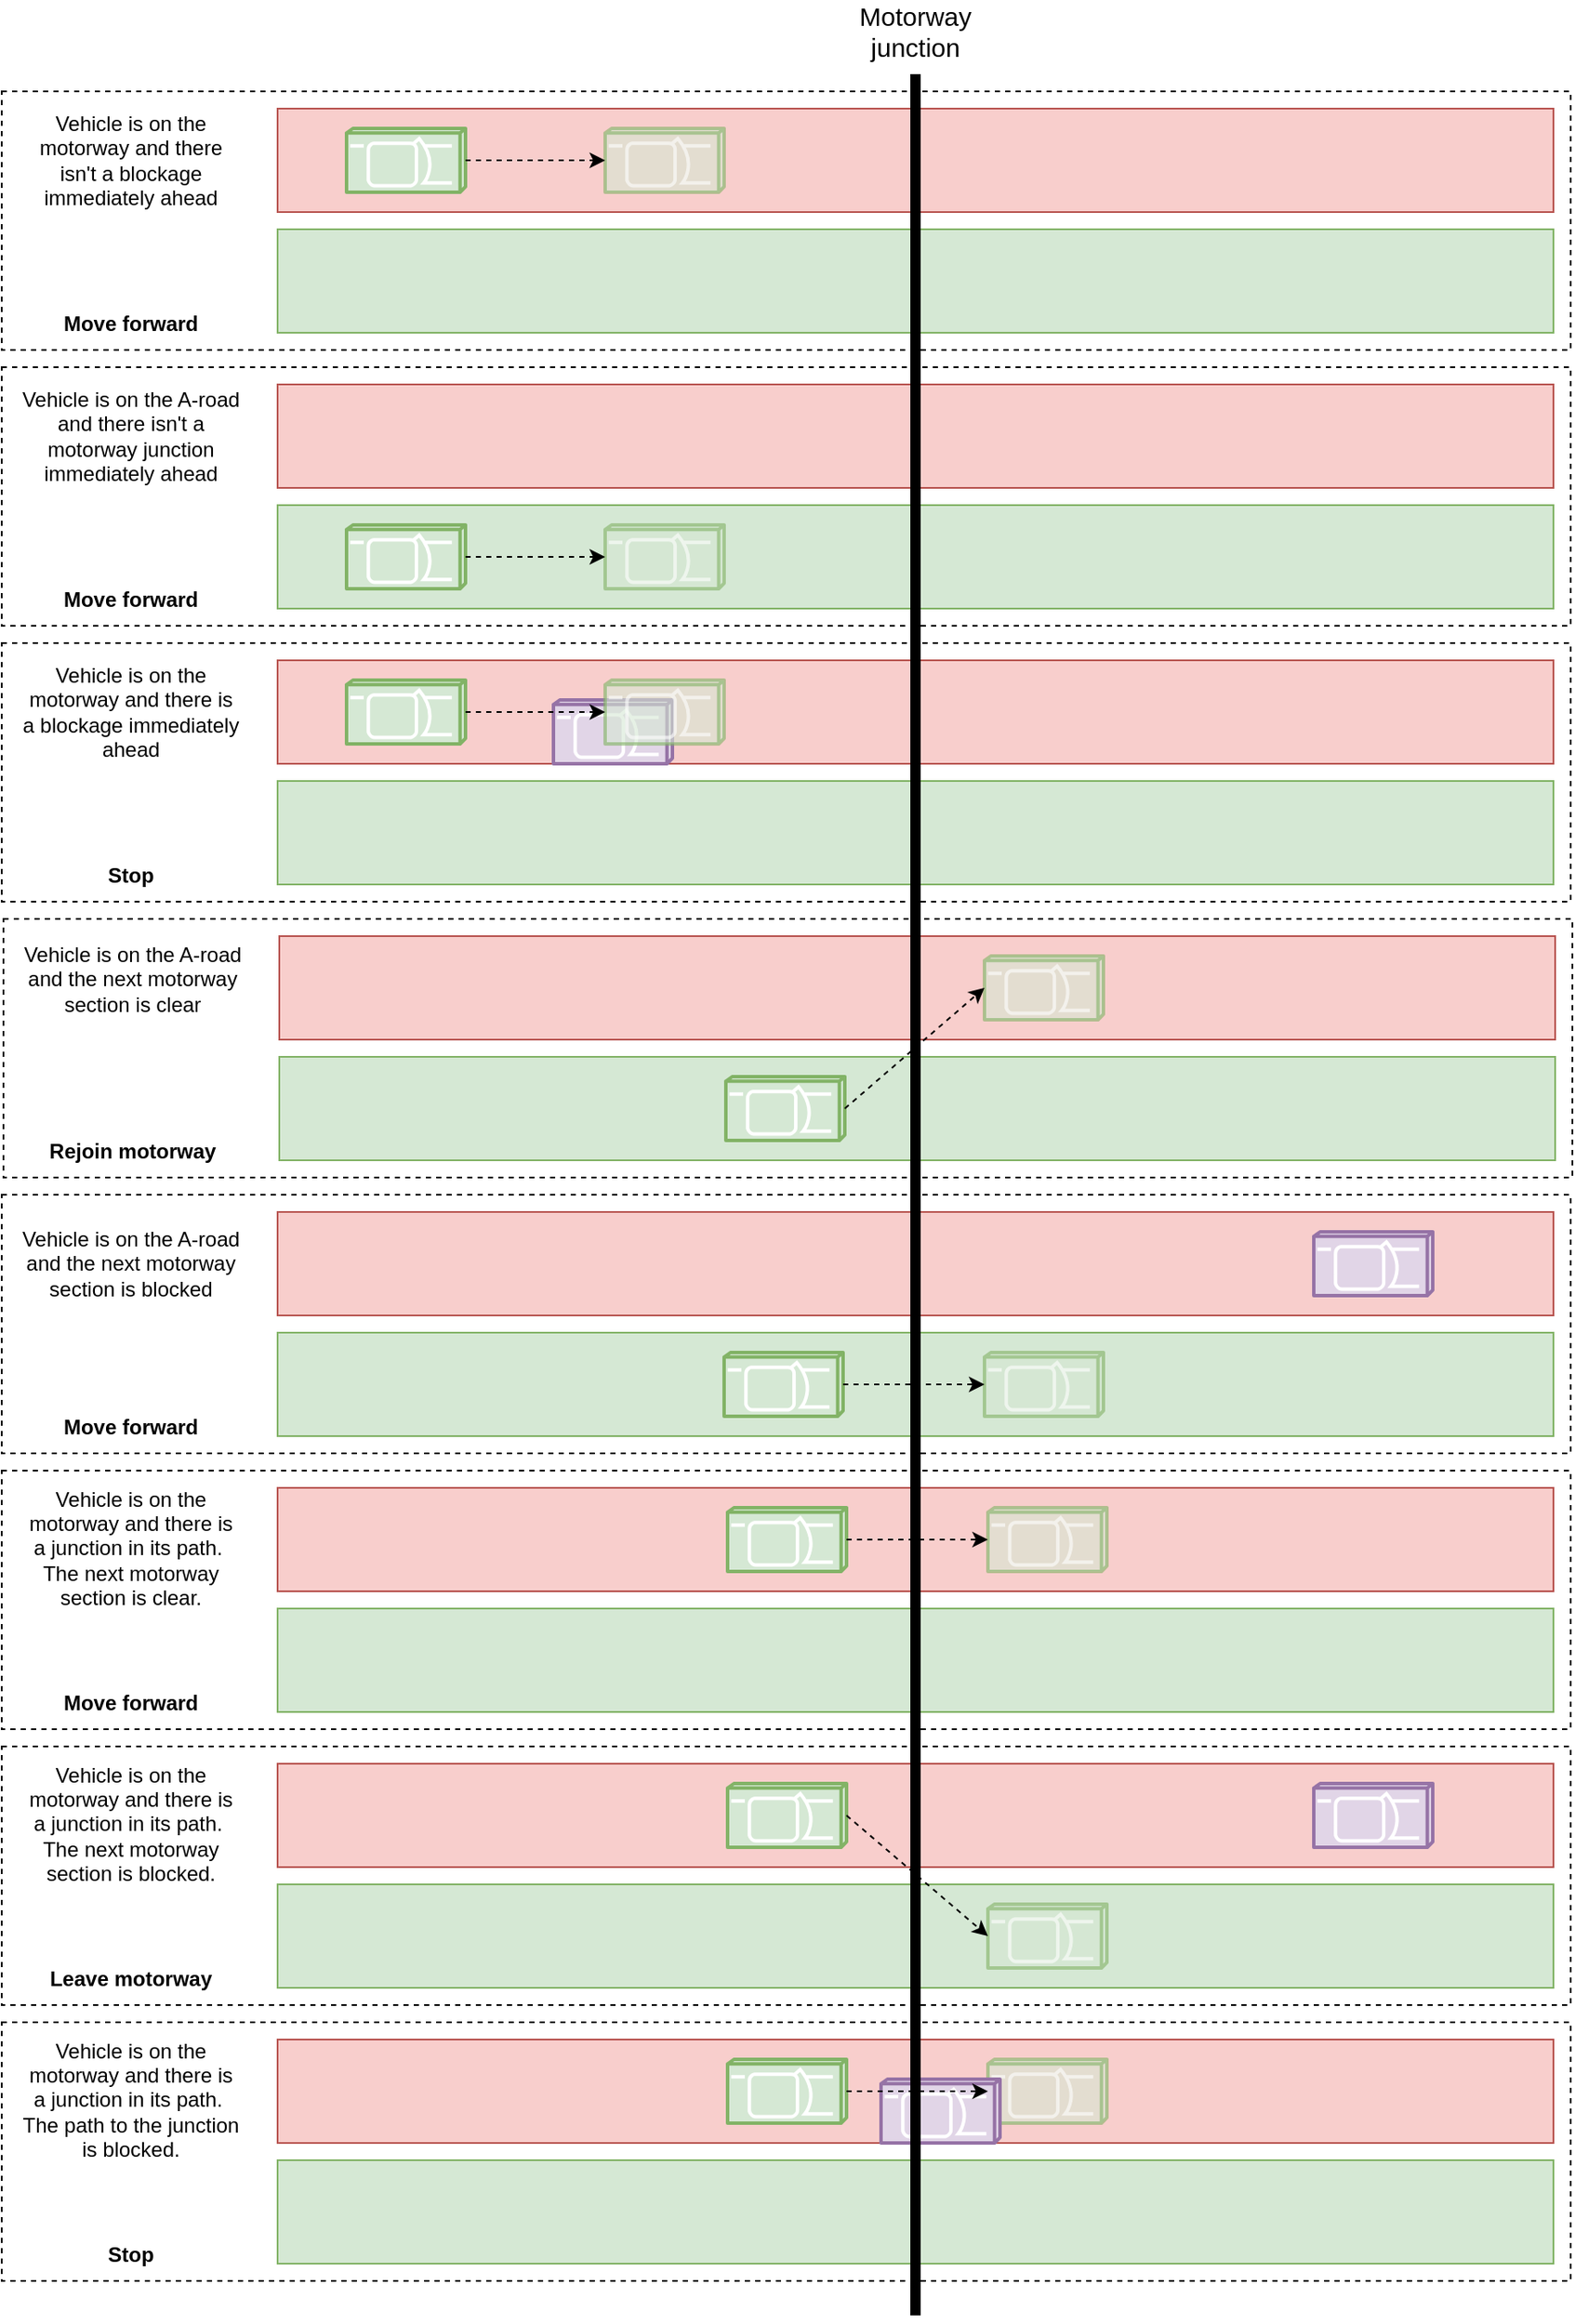 <mxfile version="22.1.2" type="device">
  <diagram name="Page-1" id="9TWJ3wuK8kpGgWCEg8Eb">
    <mxGraphModel dx="1785" dy="601" grid="1" gridSize="10" guides="1" tooltips="1" connect="1" arrows="1" fold="1" page="1" pageScale="1" pageWidth="827" pageHeight="1169" math="0" shadow="0">
      <root>
        <mxCell id="0" />
        <mxCell id="1" parent="0" />
        <mxCell id="0KQMzi5qDK9B-gI_tnlq-5" value="" style="rounded=0;whiteSpace=wrap;html=1;fillColor=#f8cecc;strokeColor=#b85450;" parent="1" vertex="1">
          <mxGeometry x="120" y="120" width="740" height="60" as="geometry" />
        </mxCell>
        <mxCell id="0KQMzi5qDK9B-gI_tnlq-1" value="" style="shape=mxgraph.cisco.misc.car;html=1;pointerEvents=1;dashed=0;fillColor=#d5e8d4;strokeColor=#82b366;strokeWidth=2;verticalLabelPosition=bottom;verticalAlign=top;align=center;outlineConnect=0;" parent="1" vertex="1">
          <mxGeometry x="160" y="131.5" width="69" height="37" as="geometry" />
        </mxCell>
        <mxCell id="0KQMzi5qDK9B-gI_tnlq-6" value="" style="rounded=0;whiteSpace=wrap;html=1;fillColor=#d5e8d4;strokeColor=#82b366;" parent="1" vertex="1">
          <mxGeometry x="120" y="190" width="740" height="60" as="geometry" />
        </mxCell>
        <mxCell id="0KQMzi5qDK9B-gI_tnlq-10" value="&lt;font style=&quot;font-size: 15px;&quot;&gt;Motorway junction&lt;/font&gt;" style="text;html=1;strokeColor=none;fillColor=none;align=center;verticalAlign=middle;whiteSpace=wrap;rounded=0;" parent="1" vertex="1">
          <mxGeometry x="460" y="60" width="60" height="30" as="geometry" />
        </mxCell>
        <mxCell id="0KQMzi5qDK9B-gI_tnlq-12" value="" style="shape=mxgraph.cisco.misc.car;html=1;pointerEvents=1;dashed=0;fillColor=#d5e8d4;strokeColor=#82b366;strokeWidth=2;verticalLabelPosition=bottom;verticalAlign=top;align=center;outlineConnect=0;opacity=60;" parent="1" vertex="1">
          <mxGeometry x="310" y="131.5" width="69" height="37" as="geometry" />
        </mxCell>
        <mxCell id="0KQMzi5qDK9B-gI_tnlq-13" style="edgeStyle=orthogonalEdgeStyle;rounded=0;orthogonalLoop=1;jettySize=auto;html=1;exitX=1;exitY=0.5;exitDx=0;exitDy=0;exitPerimeter=0;entryX=0;entryY=0.5;entryDx=0;entryDy=0;entryPerimeter=0;dashed=1;" parent="1" source="0KQMzi5qDK9B-gI_tnlq-1" target="0KQMzi5qDK9B-gI_tnlq-12" edge="1">
          <mxGeometry relative="1" as="geometry" />
        </mxCell>
        <mxCell id="XbpQxZjChk4AafrXOQUD-1" value="" style="rounded=0;whiteSpace=wrap;html=1;fillColor=#f8cecc;strokeColor=#b85450;" vertex="1" parent="1">
          <mxGeometry x="120" y="280" width="740" height="60" as="geometry" />
        </mxCell>
        <mxCell id="XbpQxZjChk4AafrXOQUD-2" value="" style="rounded=0;whiteSpace=wrap;html=1;fillColor=#d5e8d4;strokeColor=#82b366;" vertex="1" parent="1">
          <mxGeometry x="120" y="350" width="740" height="60" as="geometry" />
        </mxCell>
        <mxCell id="XbpQxZjChk4AafrXOQUD-3" value="" style="shape=mxgraph.cisco.misc.car;html=1;pointerEvents=1;dashed=0;fillColor=#d5e8d4;strokeColor=#82b366;strokeWidth=2;verticalLabelPosition=bottom;verticalAlign=top;align=center;outlineConnect=0;" vertex="1" parent="1">
          <mxGeometry x="160" y="361.5" width="69" height="37" as="geometry" />
        </mxCell>
        <mxCell id="XbpQxZjChk4AafrXOQUD-4" value="" style="shape=mxgraph.cisco.misc.car;html=1;pointerEvents=1;dashed=0;fillColor=#d5e8d4;strokeColor=#82b366;strokeWidth=2;verticalLabelPosition=bottom;verticalAlign=top;align=center;outlineConnect=0;opacity=60;" vertex="1" parent="1">
          <mxGeometry x="310" y="361.5" width="69" height="37" as="geometry" />
        </mxCell>
        <mxCell id="XbpQxZjChk4AafrXOQUD-5" style="edgeStyle=orthogonalEdgeStyle;rounded=0;orthogonalLoop=1;jettySize=auto;html=1;exitX=1;exitY=0.5;exitDx=0;exitDy=0;exitPerimeter=0;entryX=0;entryY=0.5;entryDx=0;entryDy=0;entryPerimeter=0;dashed=1;" edge="1" parent="1" source="XbpQxZjChk4AafrXOQUD-3" target="XbpQxZjChk4AafrXOQUD-4">
          <mxGeometry relative="1" as="geometry" />
        </mxCell>
        <mxCell id="XbpQxZjChk4AafrXOQUD-6" value="" style="rounded=0;whiteSpace=wrap;html=1;fillColor=#f8cecc;strokeColor=#b85450;" vertex="1" parent="1">
          <mxGeometry x="120" y="440" width="740" height="60" as="geometry" />
        </mxCell>
        <mxCell id="XbpQxZjChk4AafrXOQUD-7" value="" style="rounded=0;whiteSpace=wrap;html=1;fillColor=#d5e8d4;strokeColor=#82b366;" vertex="1" parent="1">
          <mxGeometry x="120" y="510" width="740" height="60" as="geometry" />
        </mxCell>
        <mxCell id="XbpQxZjChk4AafrXOQUD-8" value="" style="shape=mxgraph.cisco.misc.car;html=1;pointerEvents=1;dashed=0;fillColor=#d5e8d4;strokeColor=#82b366;strokeWidth=2;verticalLabelPosition=bottom;verticalAlign=top;align=center;outlineConnect=0;" vertex="1" parent="1">
          <mxGeometry x="160" y="451.5" width="69" height="37" as="geometry" />
        </mxCell>
        <mxCell id="0KQMzi5qDK9B-gI_tnlq-2" value="" style="shape=mxgraph.cisco.misc.car;html=1;pointerEvents=1;dashed=0;fillColor=#e1d5e7;strokeColor=#9673a6;strokeWidth=2;verticalLabelPosition=bottom;verticalAlign=top;align=center;outlineConnect=0;" parent="1" vertex="1">
          <mxGeometry x="280" y="463" width="69" height="37" as="geometry" />
        </mxCell>
        <mxCell id="XbpQxZjChk4AafrXOQUD-9" value="" style="shape=mxgraph.cisco.misc.car;html=1;pointerEvents=1;dashed=0;fillColor=#d5e8d4;strokeColor=#82b366;strokeWidth=2;verticalLabelPosition=bottom;verticalAlign=top;align=center;outlineConnect=0;opacity=60;" vertex="1" parent="1">
          <mxGeometry x="310" y="451.5" width="69" height="37" as="geometry" />
        </mxCell>
        <mxCell id="XbpQxZjChk4AafrXOQUD-10" style="edgeStyle=orthogonalEdgeStyle;rounded=0;orthogonalLoop=1;jettySize=auto;html=1;exitX=1;exitY=0.5;exitDx=0;exitDy=0;exitPerimeter=0;entryX=0;entryY=0.5;entryDx=0;entryDy=0;entryPerimeter=0;dashed=1;" edge="1" parent="1" source="XbpQxZjChk4AafrXOQUD-8" target="XbpQxZjChk4AafrXOQUD-9">
          <mxGeometry relative="1" as="geometry" />
        </mxCell>
        <mxCell id="XbpQxZjChk4AafrXOQUD-11" value="" style="rounded=0;whiteSpace=wrap;html=1;fillColor=none;dashed=1;" vertex="1" parent="1">
          <mxGeometry x="-40" y="110" width="910" height="150" as="geometry" />
        </mxCell>
        <mxCell id="XbpQxZjChk4AafrXOQUD-12" value="Vehicle is on the motorway and there isn&#39;t a blockage immediately ahead" style="text;html=1;strokeColor=none;fillColor=none;align=center;verticalAlign=middle;whiteSpace=wrap;rounded=0;" vertex="1" parent="1">
          <mxGeometry x="-30" y="120" width="130" height="60" as="geometry" />
        </mxCell>
        <mxCell id="XbpQxZjChk4AafrXOQUD-13" value="&lt;b&gt;Move forward&lt;/b&gt;" style="text;html=1;strokeColor=none;fillColor=none;align=center;verticalAlign=middle;whiteSpace=wrap;rounded=0;" vertex="1" parent="1">
          <mxGeometry x="-30" y="230" width="130" height="30" as="geometry" />
        </mxCell>
        <mxCell id="XbpQxZjChk4AafrXOQUD-14" value="" style="rounded=0;whiteSpace=wrap;html=1;fillColor=none;dashed=1;" vertex="1" parent="1">
          <mxGeometry x="-40" y="270" width="910" height="150" as="geometry" />
        </mxCell>
        <mxCell id="XbpQxZjChk4AafrXOQUD-15" value="Vehicle is on the A-road and there isn&#39;t a motorway junction immediately ahead" style="text;html=1;strokeColor=none;fillColor=none;align=center;verticalAlign=middle;whiteSpace=wrap;rounded=0;" vertex="1" parent="1">
          <mxGeometry x="-30" y="280" width="130" height="60" as="geometry" />
        </mxCell>
        <mxCell id="XbpQxZjChk4AafrXOQUD-16" value="&lt;b&gt;Move forward&lt;/b&gt;" style="text;html=1;strokeColor=none;fillColor=none;align=center;verticalAlign=middle;whiteSpace=wrap;rounded=0;" vertex="1" parent="1">
          <mxGeometry x="-30" y="390" width="130" height="30" as="geometry" />
        </mxCell>
        <mxCell id="XbpQxZjChk4AafrXOQUD-17" value="" style="rounded=0;whiteSpace=wrap;html=1;fillColor=none;dashed=1;" vertex="1" parent="1">
          <mxGeometry x="-40" y="430" width="910" height="150" as="geometry" />
        </mxCell>
        <mxCell id="XbpQxZjChk4AafrXOQUD-18" value="Vehicle is on the motorway and there is a blockage immediately ahead" style="text;html=1;strokeColor=none;fillColor=none;align=center;verticalAlign=middle;whiteSpace=wrap;rounded=0;" vertex="1" parent="1">
          <mxGeometry x="-30" y="440" width="130" height="60" as="geometry" />
        </mxCell>
        <mxCell id="XbpQxZjChk4AafrXOQUD-19" value="&lt;b&gt;Stop&lt;/b&gt;" style="text;html=1;strokeColor=none;fillColor=none;align=center;verticalAlign=middle;whiteSpace=wrap;rounded=0;" vertex="1" parent="1">
          <mxGeometry x="-30" y="550" width="130" height="30" as="geometry" />
        </mxCell>
        <mxCell id="XbpQxZjChk4AafrXOQUD-29" value="" style="rounded=0;whiteSpace=wrap;html=1;fillColor=none;dashed=1;" vertex="1" parent="1">
          <mxGeometry x="-39" y="590" width="910" height="150" as="geometry" />
        </mxCell>
        <mxCell id="XbpQxZjChk4AafrXOQUD-30" value="" style="rounded=0;whiteSpace=wrap;html=1;fillColor=#f8cecc;strokeColor=#b85450;" vertex="1" parent="1">
          <mxGeometry x="121" y="600" width="740" height="60" as="geometry" />
        </mxCell>
        <mxCell id="XbpQxZjChk4AafrXOQUD-31" value="" style="rounded=0;whiteSpace=wrap;html=1;fillColor=#d5e8d4;strokeColor=#82b366;" vertex="1" parent="1">
          <mxGeometry x="121" y="670" width="740" height="60" as="geometry" />
        </mxCell>
        <mxCell id="XbpQxZjChk4AafrXOQUD-32" value="" style="shape=mxgraph.cisco.misc.car;html=1;pointerEvents=1;dashed=0;fillColor=#d5e8d4;strokeColor=#82b366;strokeWidth=2;verticalLabelPosition=bottom;verticalAlign=top;align=center;outlineConnect=0;" vertex="1" parent="1">
          <mxGeometry x="380" y="681.5" width="69" height="37" as="geometry" />
        </mxCell>
        <mxCell id="XbpQxZjChk4AafrXOQUD-34" value="" style="shape=mxgraph.cisco.misc.car;html=1;pointerEvents=1;dashed=0;fillColor=#d5e8d4;strokeColor=#82b366;strokeWidth=2;verticalLabelPosition=bottom;verticalAlign=top;align=center;outlineConnect=0;opacity=60;" vertex="1" parent="1">
          <mxGeometry x="530" y="611.5" width="69" height="37" as="geometry" />
        </mxCell>
        <mxCell id="XbpQxZjChk4AafrXOQUD-35" style="rounded=0;orthogonalLoop=1;jettySize=auto;html=1;exitX=1;exitY=0.5;exitDx=0;exitDy=0;exitPerimeter=0;entryX=0;entryY=0.5;entryDx=0;entryDy=0;entryPerimeter=0;dashed=1;" edge="1" parent="1" source="XbpQxZjChk4AafrXOQUD-32" target="XbpQxZjChk4AafrXOQUD-34">
          <mxGeometry relative="1" as="geometry" />
        </mxCell>
        <mxCell id="XbpQxZjChk4AafrXOQUD-36" value="Vehicle is on the A-road and the next motorway section is clear" style="text;html=1;strokeColor=none;fillColor=none;align=center;verticalAlign=middle;whiteSpace=wrap;rounded=0;" vertex="1" parent="1">
          <mxGeometry x="-29" y="600" width="130" height="50" as="geometry" />
        </mxCell>
        <mxCell id="XbpQxZjChk4AafrXOQUD-37" value="&lt;b&gt;Rejoin motorway&lt;/b&gt;" style="text;html=1;strokeColor=none;fillColor=none;align=center;verticalAlign=middle;whiteSpace=wrap;rounded=0;" vertex="1" parent="1">
          <mxGeometry x="-29" y="710" width="130" height="30" as="geometry" />
        </mxCell>
        <mxCell id="XbpQxZjChk4AafrXOQUD-38" value="" style="rounded=0;whiteSpace=wrap;html=1;fillColor=none;dashed=1;" vertex="1" parent="1">
          <mxGeometry x="-40" y="750" width="910" height="150" as="geometry" />
        </mxCell>
        <mxCell id="XbpQxZjChk4AafrXOQUD-39" value="" style="rounded=0;whiteSpace=wrap;html=1;fillColor=#f8cecc;strokeColor=#b85450;" vertex="1" parent="1">
          <mxGeometry x="120" y="760" width="740" height="60" as="geometry" />
        </mxCell>
        <mxCell id="XbpQxZjChk4AafrXOQUD-40" value="" style="rounded=0;whiteSpace=wrap;html=1;fillColor=#d5e8d4;strokeColor=#82b366;" vertex="1" parent="1">
          <mxGeometry x="120" y="830" width="740" height="60" as="geometry" />
        </mxCell>
        <mxCell id="XbpQxZjChk4AafrXOQUD-41" value="" style="shape=mxgraph.cisco.misc.car;html=1;pointerEvents=1;dashed=0;fillColor=#d5e8d4;strokeColor=#82b366;strokeWidth=2;verticalLabelPosition=bottom;verticalAlign=top;align=center;outlineConnect=0;" vertex="1" parent="1">
          <mxGeometry x="379" y="841.5" width="69" height="37" as="geometry" />
        </mxCell>
        <mxCell id="XbpQxZjChk4AafrXOQUD-42" value="" style="shape=mxgraph.cisco.misc.car;html=1;pointerEvents=1;dashed=0;fillColor=#d5e8d4;strokeColor=#82b366;strokeWidth=2;verticalLabelPosition=bottom;verticalAlign=top;align=center;outlineConnect=0;opacity=60;" vertex="1" parent="1">
          <mxGeometry x="530" y="841.5" width="69" height="37" as="geometry" />
        </mxCell>
        <mxCell id="XbpQxZjChk4AafrXOQUD-43" style="rounded=0;orthogonalLoop=1;jettySize=auto;html=1;exitX=1;exitY=0.5;exitDx=0;exitDy=0;exitPerimeter=0;entryX=0;entryY=0.5;entryDx=0;entryDy=0;entryPerimeter=0;dashed=1;" edge="1" parent="1" source="XbpQxZjChk4AafrXOQUD-41" target="XbpQxZjChk4AafrXOQUD-42">
          <mxGeometry relative="1" as="geometry" />
        </mxCell>
        <mxCell id="XbpQxZjChk4AafrXOQUD-44" value="Vehicle is on the A-road and the next motorway section is blocked" style="text;html=1;strokeColor=none;fillColor=none;align=center;verticalAlign=middle;whiteSpace=wrap;rounded=0;" vertex="1" parent="1">
          <mxGeometry x="-30" y="760" width="130" height="60" as="geometry" />
        </mxCell>
        <mxCell id="XbpQxZjChk4AafrXOQUD-45" value="&lt;b&gt;Move forward&lt;/b&gt;" style="text;html=1;strokeColor=none;fillColor=none;align=center;verticalAlign=middle;whiteSpace=wrap;rounded=0;" vertex="1" parent="1">
          <mxGeometry x="-30" y="870" width="130" height="30" as="geometry" />
        </mxCell>
        <mxCell id="XbpQxZjChk4AafrXOQUD-46" value="" style="shape=mxgraph.cisco.misc.car;html=1;pointerEvents=1;dashed=0;fillColor=#e1d5e7;strokeColor=#9673a6;strokeWidth=2;verticalLabelPosition=bottom;verticalAlign=top;align=center;outlineConnect=0;" vertex="1" parent="1">
          <mxGeometry x="721" y="771.5" width="69" height="37" as="geometry" />
        </mxCell>
        <mxCell id="XbpQxZjChk4AafrXOQUD-47" value="" style="rounded=0;whiteSpace=wrap;html=1;fillColor=none;dashed=1;" vertex="1" parent="1">
          <mxGeometry x="-40" y="910" width="910" height="150" as="geometry" />
        </mxCell>
        <mxCell id="XbpQxZjChk4AafrXOQUD-48" value="" style="rounded=0;whiteSpace=wrap;html=1;fillColor=#f8cecc;strokeColor=#b85450;" vertex="1" parent="1">
          <mxGeometry x="120" y="920" width="740" height="60" as="geometry" />
        </mxCell>
        <mxCell id="XbpQxZjChk4AafrXOQUD-49" value="" style="rounded=0;whiteSpace=wrap;html=1;fillColor=#d5e8d4;strokeColor=#82b366;" vertex="1" parent="1">
          <mxGeometry x="120" y="990" width="740" height="60" as="geometry" />
        </mxCell>
        <mxCell id="XbpQxZjChk4AafrXOQUD-50" value="" style="shape=mxgraph.cisco.misc.car;html=1;pointerEvents=1;dashed=0;fillColor=#d5e8d4;strokeColor=#82b366;strokeWidth=2;verticalLabelPosition=bottom;verticalAlign=top;align=center;outlineConnect=0;" vertex="1" parent="1">
          <mxGeometry x="381" y="931.5" width="69" height="37" as="geometry" />
        </mxCell>
        <mxCell id="XbpQxZjChk4AafrXOQUD-51" value="" style="shape=mxgraph.cisco.misc.car;html=1;pointerEvents=1;dashed=0;fillColor=#d5e8d4;strokeColor=#82b366;strokeWidth=2;verticalLabelPosition=bottom;verticalAlign=top;align=center;outlineConnect=0;opacity=60;" vertex="1" parent="1">
          <mxGeometry x="532" y="931.5" width="69" height="37" as="geometry" />
        </mxCell>
        <mxCell id="XbpQxZjChk4AafrXOQUD-52" style="rounded=0;orthogonalLoop=1;jettySize=auto;html=1;exitX=1;exitY=0.5;exitDx=0;exitDy=0;exitPerimeter=0;entryX=0;entryY=0.5;entryDx=0;entryDy=0;entryPerimeter=0;dashed=1;" edge="1" parent="1" source="XbpQxZjChk4AafrXOQUD-50" target="XbpQxZjChk4AafrXOQUD-51">
          <mxGeometry relative="1" as="geometry" />
        </mxCell>
        <mxCell id="XbpQxZjChk4AafrXOQUD-53" value="Vehicle is on the motorway and there is a junction in its path.&amp;nbsp; The next motorway section is clear." style="text;html=1;strokeColor=none;fillColor=none;align=center;verticalAlign=middle;whiteSpace=wrap;rounded=0;" vertex="1" parent="1">
          <mxGeometry x="-30" y="920" width="130" height="70" as="geometry" />
        </mxCell>
        <mxCell id="XbpQxZjChk4AafrXOQUD-54" value="&lt;b&gt;Move forward&lt;/b&gt;" style="text;html=1;strokeColor=none;fillColor=none;align=center;verticalAlign=middle;whiteSpace=wrap;rounded=0;" vertex="1" parent="1">
          <mxGeometry x="-30" y="1030" width="130" height="30" as="geometry" />
        </mxCell>
        <mxCell id="XbpQxZjChk4AafrXOQUD-56" value="" style="rounded=0;whiteSpace=wrap;html=1;fillColor=none;dashed=1;" vertex="1" parent="1">
          <mxGeometry x="-40" y="1070" width="910" height="150" as="geometry" />
        </mxCell>
        <mxCell id="XbpQxZjChk4AafrXOQUD-57" value="" style="rounded=0;whiteSpace=wrap;html=1;fillColor=#f8cecc;strokeColor=#b85450;" vertex="1" parent="1">
          <mxGeometry x="120" y="1080" width="740" height="60" as="geometry" />
        </mxCell>
        <mxCell id="XbpQxZjChk4AafrXOQUD-58" value="" style="rounded=0;whiteSpace=wrap;html=1;fillColor=#d5e8d4;strokeColor=#82b366;" vertex="1" parent="1">
          <mxGeometry x="120" y="1150" width="740" height="60" as="geometry" />
        </mxCell>
        <mxCell id="XbpQxZjChk4AafrXOQUD-59" value="" style="shape=mxgraph.cisco.misc.car;html=1;pointerEvents=1;dashed=0;fillColor=#d5e8d4;strokeColor=#82b366;strokeWidth=2;verticalLabelPosition=bottom;verticalAlign=top;align=center;outlineConnect=0;" vertex="1" parent="1">
          <mxGeometry x="381" y="1091.5" width="69" height="37" as="geometry" />
        </mxCell>
        <mxCell id="XbpQxZjChk4AafrXOQUD-60" value="" style="shape=mxgraph.cisco.misc.car;html=1;pointerEvents=1;dashed=0;fillColor=#d5e8d4;strokeColor=#82b366;strokeWidth=2;verticalLabelPosition=bottom;verticalAlign=top;align=center;outlineConnect=0;opacity=60;" vertex="1" parent="1">
          <mxGeometry x="532" y="1161.5" width="69" height="37" as="geometry" />
        </mxCell>
        <mxCell id="XbpQxZjChk4AafrXOQUD-61" style="rounded=0;orthogonalLoop=1;jettySize=auto;html=1;exitX=1;exitY=0.5;exitDx=0;exitDy=0;exitPerimeter=0;entryX=0;entryY=0.5;entryDx=0;entryDy=0;entryPerimeter=0;dashed=1;" edge="1" parent="1" source="XbpQxZjChk4AafrXOQUD-59" target="XbpQxZjChk4AafrXOQUD-60">
          <mxGeometry relative="1" as="geometry" />
        </mxCell>
        <mxCell id="XbpQxZjChk4AafrXOQUD-62" value="Vehicle is on the motorway and there is a junction in its path.&amp;nbsp; The next motorway section is blocked." style="text;html=1;strokeColor=none;fillColor=none;align=center;verticalAlign=middle;whiteSpace=wrap;rounded=0;" vertex="1" parent="1">
          <mxGeometry x="-30" y="1080" width="130" height="70" as="geometry" />
        </mxCell>
        <mxCell id="XbpQxZjChk4AafrXOQUD-63" value="&lt;b&gt;Leave motorway&lt;/b&gt;" style="text;html=1;strokeColor=none;fillColor=none;align=center;verticalAlign=middle;whiteSpace=wrap;rounded=0;" vertex="1" parent="1">
          <mxGeometry x="-30" y="1190" width="130" height="30" as="geometry" />
        </mxCell>
        <mxCell id="XbpQxZjChk4AafrXOQUD-64" value="" style="shape=mxgraph.cisco.misc.car;html=1;pointerEvents=1;dashed=0;fillColor=#e1d5e7;strokeColor=#9673a6;strokeWidth=2;verticalLabelPosition=bottom;verticalAlign=top;align=center;outlineConnect=0;" vertex="1" parent="1">
          <mxGeometry x="721" y="1091.5" width="69" height="37" as="geometry" />
        </mxCell>
        <mxCell id="XbpQxZjChk4AafrXOQUD-65" value="" style="rounded=0;whiteSpace=wrap;html=1;fillColor=none;dashed=1;" vertex="1" parent="1">
          <mxGeometry x="-40" y="1230" width="910" height="150" as="geometry" />
        </mxCell>
        <mxCell id="XbpQxZjChk4AafrXOQUD-66" value="" style="rounded=0;whiteSpace=wrap;html=1;fillColor=#f8cecc;strokeColor=#b85450;" vertex="1" parent="1">
          <mxGeometry x="120" y="1240" width="740" height="60" as="geometry" />
        </mxCell>
        <mxCell id="XbpQxZjChk4AafrXOQUD-67" value="" style="rounded=0;whiteSpace=wrap;html=1;fillColor=#d5e8d4;strokeColor=#82b366;" vertex="1" parent="1">
          <mxGeometry x="120" y="1310" width="740" height="60" as="geometry" />
        </mxCell>
        <mxCell id="XbpQxZjChk4AafrXOQUD-68" value="" style="shape=mxgraph.cisco.misc.car;html=1;pointerEvents=1;dashed=0;fillColor=#d5e8d4;strokeColor=#82b366;strokeWidth=2;verticalLabelPosition=bottom;verticalAlign=top;align=center;outlineConnect=0;" vertex="1" parent="1">
          <mxGeometry x="381" y="1251.5" width="69" height="37" as="geometry" />
        </mxCell>
        <mxCell id="XbpQxZjChk4AafrXOQUD-69" value="" style="shape=mxgraph.cisco.misc.car;html=1;pointerEvents=1;dashed=0;fillColor=#d5e8d4;strokeColor=#82b366;strokeWidth=2;verticalLabelPosition=bottom;verticalAlign=top;align=center;outlineConnect=0;opacity=60;" vertex="1" parent="1">
          <mxGeometry x="532" y="1251.5" width="69" height="37" as="geometry" />
        </mxCell>
        <mxCell id="XbpQxZjChk4AafrXOQUD-71" value="Vehicle is on the motorway and there is a junction in its path.&amp;nbsp; The path to the junction is blocked." style="text;html=1;strokeColor=none;fillColor=none;align=center;verticalAlign=middle;whiteSpace=wrap;rounded=0;" vertex="1" parent="1">
          <mxGeometry x="-30" y="1240" width="130" height="70" as="geometry" />
        </mxCell>
        <mxCell id="XbpQxZjChk4AafrXOQUD-72" value="&lt;b&gt;Stop&lt;/b&gt;" style="text;html=1;strokeColor=none;fillColor=none;align=center;verticalAlign=middle;whiteSpace=wrap;rounded=0;" vertex="1" parent="1">
          <mxGeometry x="-30" y="1350" width="130" height="30" as="geometry" />
        </mxCell>
        <mxCell id="XbpQxZjChk4AafrXOQUD-73" value="" style="shape=mxgraph.cisco.misc.car;html=1;pointerEvents=1;dashed=0;fillColor=#e1d5e7;strokeColor=#9673a6;strokeWidth=2;verticalLabelPosition=bottom;verticalAlign=top;align=center;outlineConnect=0;" vertex="1" parent="1">
          <mxGeometry x="470" y="1263" width="69" height="37" as="geometry" />
        </mxCell>
        <mxCell id="0KQMzi5qDK9B-gI_tnlq-7" value="" style="endArrow=none;html=1;rounded=0;strokeWidth=6;" parent="1" edge="1">
          <mxGeometry width="50" height="50" relative="1" as="geometry">
            <mxPoint x="490" y="1400" as="sourcePoint" />
            <mxPoint x="490" y="100" as="targetPoint" />
          </mxGeometry>
        </mxCell>
        <mxCell id="XbpQxZjChk4AafrXOQUD-70" style="rounded=0;orthogonalLoop=1;jettySize=auto;html=1;exitX=1;exitY=0.5;exitDx=0;exitDy=0;exitPerimeter=0;entryX=0;entryY=0.5;entryDx=0;entryDy=0;entryPerimeter=0;dashed=1;" edge="1" parent="1" source="XbpQxZjChk4AafrXOQUD-68" target="XbpQxZjChk4AafrXOQUD-69">
          <mxGeometry relative="1" as="geometry" />
        </mxCell>
      </root>
    </mxGraphModel>
  </diagram>
</mxfile>

